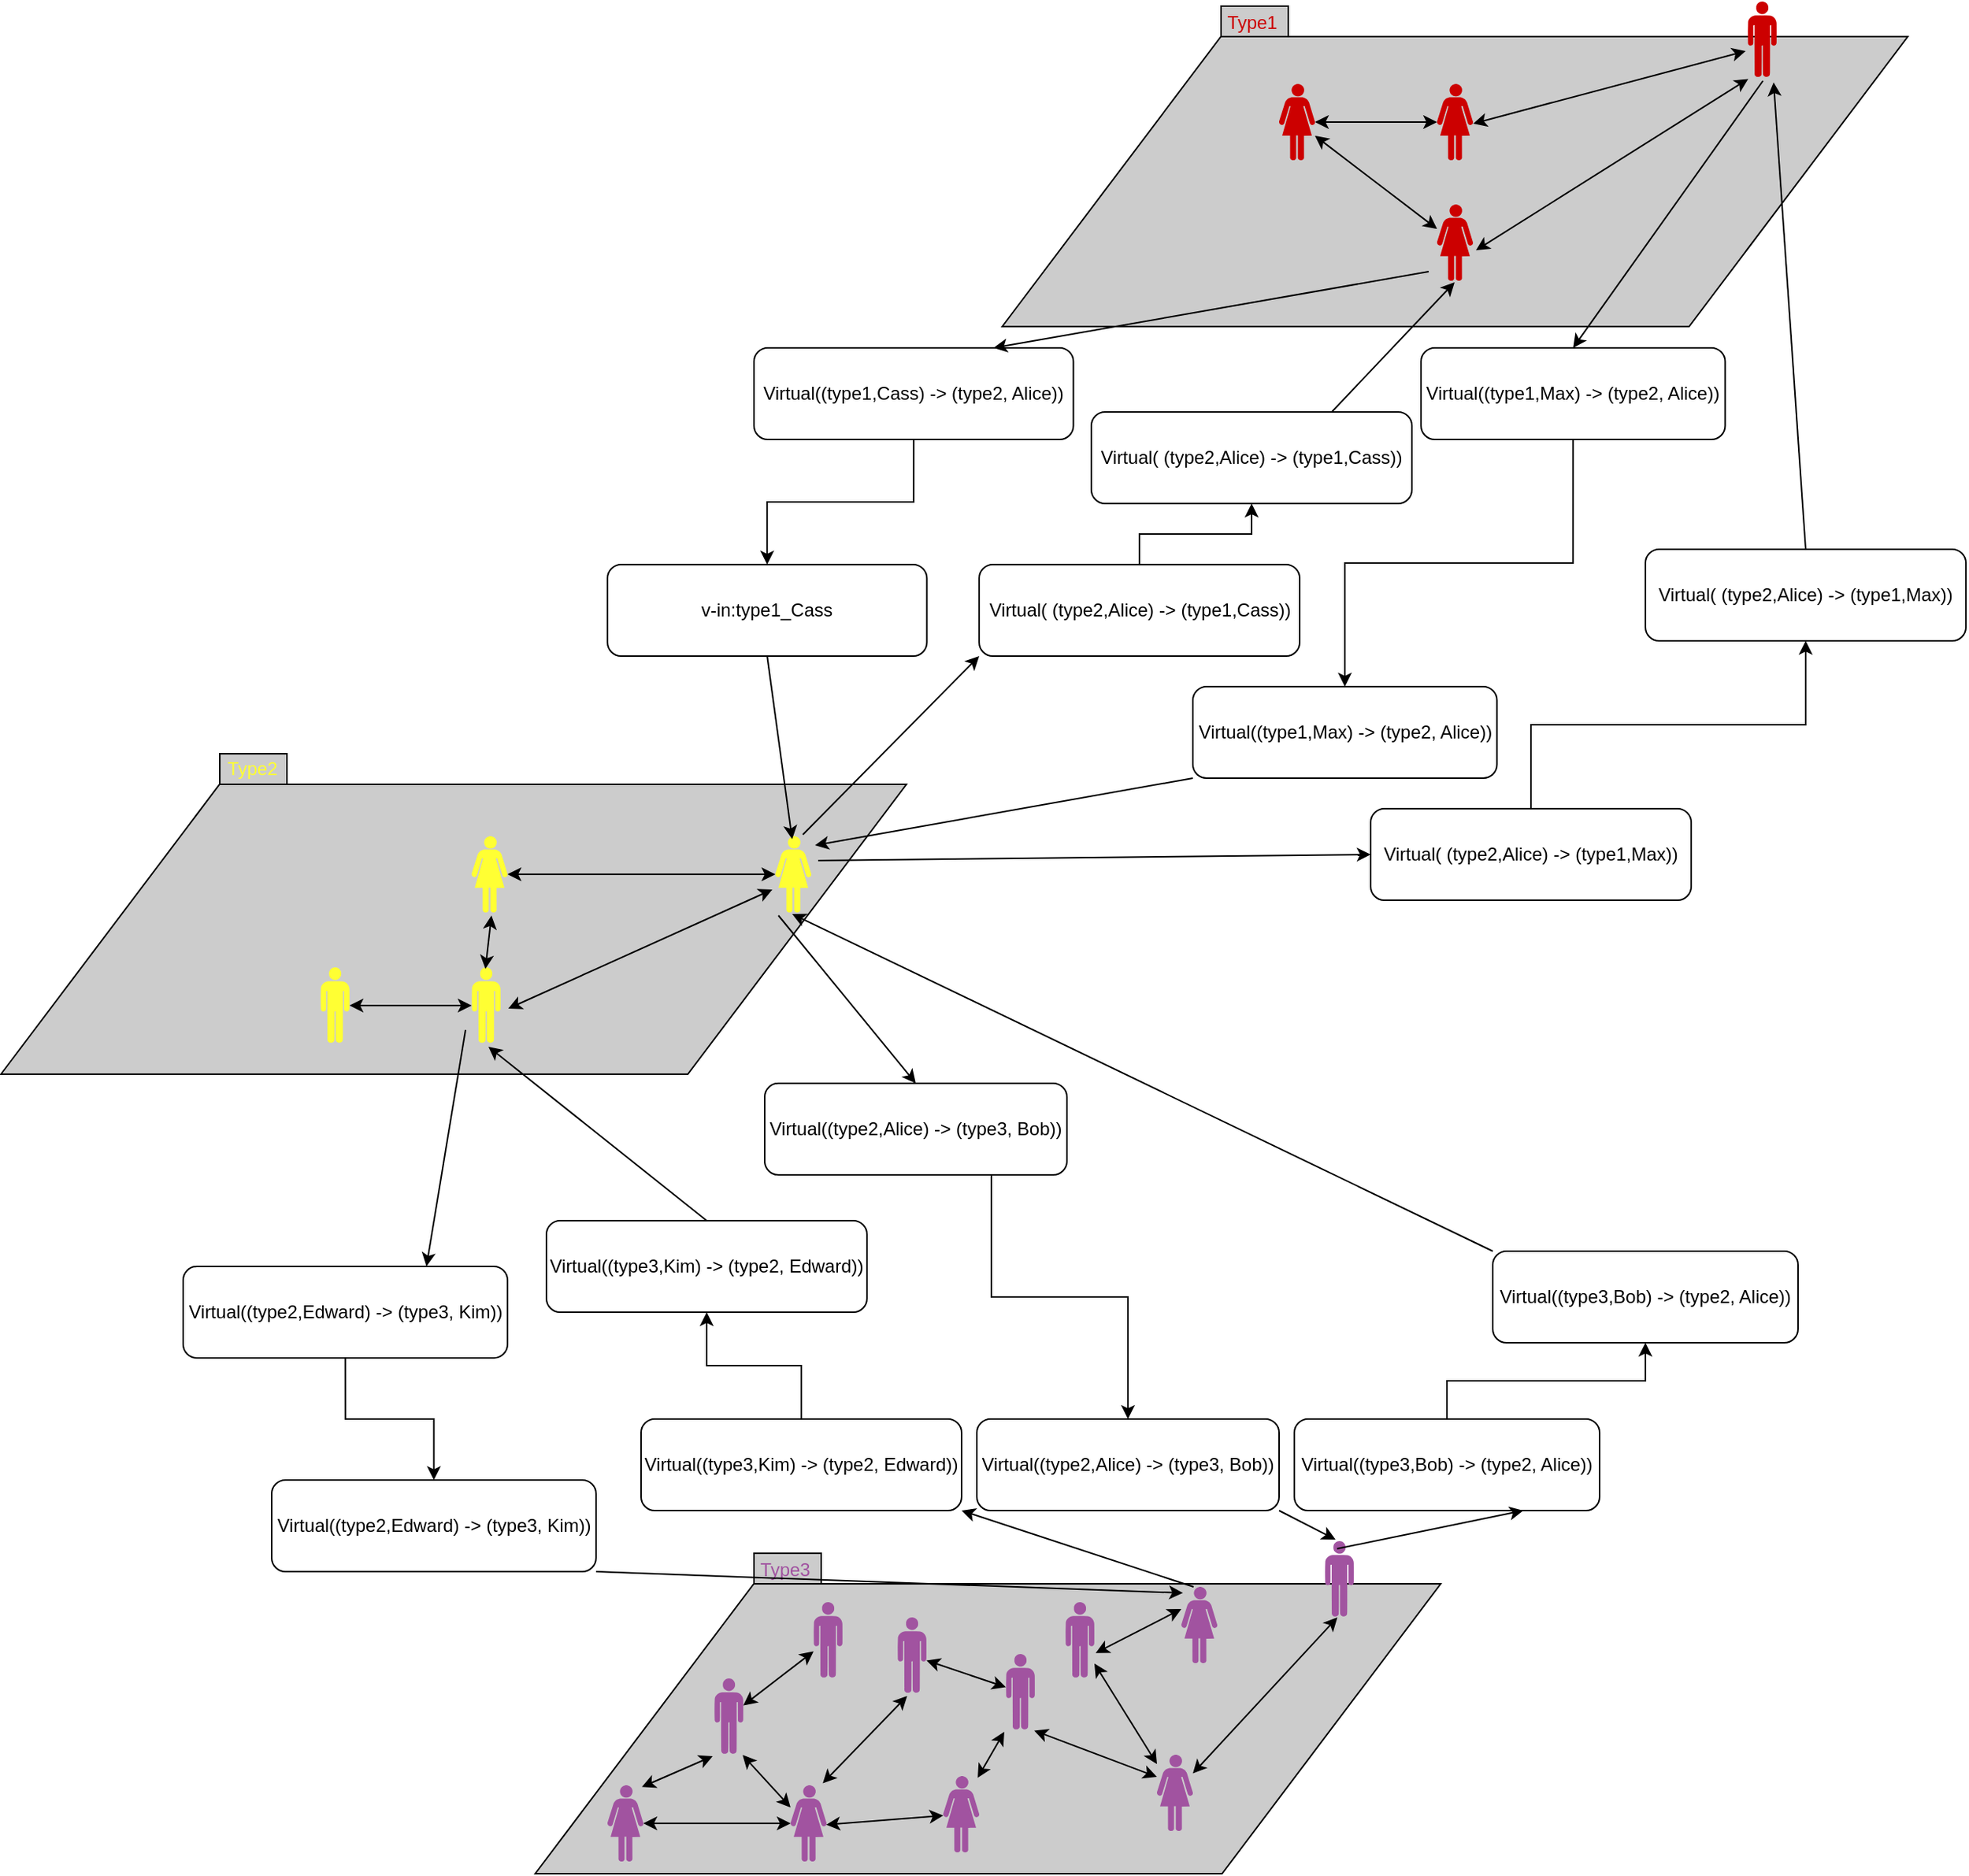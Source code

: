 <mxfile version="24.0.4" type="github">
  <diagram name="Page-1" id="jxV0WXQxOxZ3HEyjg4v9">
    <mxGraphModel dx="1647" dy="1015" grid="1" gridSize="10" guides="1" tooltips="1" connect="1" arrows="1" fold="1" page="1" pageScale="1" pageWidth="850" pageHeight="1100" math="0" shadow="0">
      <root>
        <mxCell id="0" />
        <mxCell id="1" parent="0" />
        <mxCell id="sVSSaImffYfLLvmF-h36-1" value="" style="shape=parallelogram;perimeter=parallelogramPerimeter;whiteSpace=wrap;html=1;fixedSize=1;size=143.25;fillColor=#000000;fillOpacity=20;" vertex="1" parent="1">
          <mxGeometry x="582.62" y="1768" width="593.25" height="190" as="geometry" />
        </mxCell>
        <mxCell id="sVSSaImffYfLLvmF-h36-2" value="" style="rounded=0;whiteSpace=wrap;html=1;fillColor=#000000;fillOpacity=20;" vertex="1" parent="1">
          <mxGeometry x="1032" y="734" width="44" height="20" as="geometry" />
        </mxCell>
        <mxCell id="sVSSaImffYfLLvmF-h36-3" value="" style="shape=parallelogram;perimeter=parallelogramPerimeter;whiteSpace=wrap;html=1;fixedSize=1;size=143.25;fillColor=#000000;fillOpacity=20;" vertex="1" parent="1">
          <mxGeometry x="232.62" y="1244" width="593.25" height="190" as="geometry" />
        </mxCell>
        <mxCell id="sVSSaImffYfLLvmF-h36-4" value="" style="shape=parallelogram;perimeter=parallelogramPerimeter;whiteSpace=wrap;html=1;fixedSize=1;size=143.25;fillColor=#000000;fillOpacity=20;" vertex="1" parent="1">
          <mxGeometry x="888.62" y="754" width="593.25" height="190" as="geometry" />
        </mxCell>
        <mxCell id="sVSSaImffYfLLvmF-h36-5" value="" style="rounded=0;orthogonalLoop=1;jettySize=auto;html=1;startArrow=classic;startFill=1;" edge="1" parent="1" source="sVSSaImffYfLLvmF-h36-6" target="sVSSaImffYfLLvmF-h36-15">
          <mxGeometry relative="1" as="geometry" />
        </mxCell>
        <mxCell id="sVSSaImffYfLLvmF-h36-6" value="" style="verticalLabelPosition=bottom;sketch=0;html=1;fillColor=#A153A0;verticalAlign=top;align=center;pointerEvents=1;shape=mxgraph.cisco_safe.design.actor_1;" vertex="1" parent="1">
          <mxGeometry x="630" y="1900" width="23.5" height="50" as="geometry" />
        </mxCell>
        <mxCell id="sVSSaImffYfLLvmF-h36-7" value="" style="rounded=0;orthogonalLoop=1;jettySize=auto;html=1;startArrow=classic;startFill=1;" edge="1" parent="1" source="sVSSaImffYfLLvmF-h36-8" target="sVSSaImffYfLLvmF-h36-14">
          <mxGeometry relative="1" as="geometry" />
        </mxCell>
        <mxCell id="sVSSaImffYfLLvmF-h36-8" value="" style="verticalLabelPosition=bottom;sketch=0;html=1;fillColor=#A153A0;verticalAlign=top;align=center;pointerEvents=1;shape=mxgraph.cisco_safe.design.actor_2;" vertex="1" parent="1">
          <mxGeometry x="700" y="1830" width="19" height="50" as="geometry" />
        </mxCell>
        <mxCell id="sVSSaImffYfLLvmF-h36-9" value="" style="verticalLabelPosition=bottom;sketch=0;html=1;fillColor=#A153A0;verticalAlign=top;align=center;pointerEvents=1;shape=mxgraph.cisco_safe.design.actor_2;" vertex="1" parent="1">
          <mxGeometry x="1100" y="1740" width="19" height="50" as="geometry" />
        </mxCell>
        <mxCell id="sVSSaImffYfLLvmF-h36-10" value="" style="verticalLabelPosition=bottom;sketch=0;html=1;fillColor=#CC0000;verticalAlign=top;align=center;pointerEvents=1;shape=mxgraph.cisco_safe.design.actor_2;" vertex="1" parent="1">
          <mxGeometry x="1377" y="731" width="19" height="50" as="geometry" />
        </mxCell>
        <mxCell id="sVSSaImffYfLLvmF-h36-11" value="" style="rounded=0;orthogonalLoop=1;jettySize=auto;html=1;startArrow=classic;startFill=1;" edge="1" parent="1" source="sVSSaImffYfLLvmF-h36-12" target="sVSSaImffYfLLvmF-h36-36">
          <mxGeometry relative="1" as="geometry" />
        </mxCell>
        <mxCell id="sVSSaImffYfLLvmF-h36-12" value="" style="verticalLabelPosition=bottom;sketch=0;html=1;fillColor=#FFFF33;verticalAlign=top;align=center;pointerEvents=1;shape=mxgraph.cisco_safe.design.actor_1;" vertex="1" parent="1">
          <mxGeometry x="740" y="1278" width="23.5" height="50" as="geometry" />
        </mxCell>
        <mxCell id="sVSSaImffYfLLvmF-h36-13" value="" style="endArrow=classic;html=1;rounded=0;exitX=0.959;exitY=0.023;exitDx=0;exitDy=0;exitPerimeter=0;entryX=-0.056;entryY=1.019;entryDx=0;entryDy=0;entryPerimeter=0;startArrow=classic;startFill=1;" edge="1" parent="1" source="sVSSaImffYfLLvmF-h36-6" target="sVSSaImffYfLLvmF-h36-8">
          <mxGeometry width="50" height="50" relative="1" as="geometry">
            <mxPoint x="566" y="1890" as="sourcePoint" />
            <mxPoint x="616" y="1840" as="targetPoint" />
          </mxGeometry>
        </mxCell>
        <mxCell id="sVSSaImffYfLLvmF-h36-14" value="" style="verticalLabelPosition=bottom;sketch=0;html=1;fillColor=#A153A0;verticalAlign=top;align=center;pointerEvents=1;shape=mxgraph.cisco_safe.design.actor_2;" vertex="1" parent="1">
          <mxGeometry x="765" y="1780" width="19" height="50" as="geometry" />
        </mxCell>
        <mxCell id="sVSSaImffYfLLvmF-h36-15" value="" style="verticalLabelPosition=bottom;sketch=0;html=1;fillColor=#A153A0;verticalAlign=top;align=center;pointerEvents=1;shape=mxgraph.cisco_safe.design.actor_1;" vertex="1" parent="1">
          <mxGeometry x="750" y="1900" width="23.5" height="50" as="geometry" />
        </mxCell>
        <mxCell id="sVSSaImffYfLLvmF-h36-16" value="" style="rounded=0;orthogonalLoop=1;jettySize=auto;html=1;startArrow=classic;startFill=1;exitX=0.977;exitY=1.004;exitDx=0;exitDy=0;exitPerimeter=0;entryX=-0.003;entryY=0.291;entryDx=0;entryDy=0;entryPerimeter=0;" edge="1" parent="1" source="sVSSaImffYfLLvmF-h36-8" target="sVSSaImffYfLLvmF-h36-15">
          <mxGeometry relative="1" as="geometry">
            <mxPoint x="650" y="1994" as="sourcePoint" />
            <mxPoint x="773" y="1986" as="targetPoint" />
          </mxGeometry>
        </mxCell>
        <mxCell id="sVSSaImffYfLLvmF-h36-17" value="" style="rounded=0;orthogonalLoop=1;jettySize=auto;html=1;startArrow=classic;startFill=1;entryX=0.993;entryY=0.517;entryDx=0;entryDy=0;entryPerimeter=0;" edge="1" parent="1" source="sVSSaImffYfLLvmF-h36-18" target="sVSSaImffYfLLvmF-h36-15">
          <mxGeometry relative="1" as="geometry" />
        </mxCell>
        <mxCell id="sVSSaImffYfLLvmF-h36-18" value="" style="verticalLabelPosition=bottom;sketch=0;html=1;fillColor=#A153A0;verticalAlign=top;align=center;pointerEvents=1;shape=mxgraph.cisco_safe.design.actor_1;" vertex="1" parent="1">
          <mxGeometry x="850" y="1894" width="23.5" height="50" as="geometry" />
        </mxCell>
        <mxCell id="sVSSaImffYfLLvmF-h36-19" value="" style="rounded=0;orthogonalLoop=1;jettySize=auto;html=1;startArrow=classic;startFill=1;" edge="1" parent="1" source="sVSSaImffYfLLvmF-h36-20" target="sVSSaImffYfLLvmF-h36-22">
          <mxGeometry relative="1" as="geometry" />
        </mxCell>
        <mxCell id="sVSSaImffYfLLvmF-h36-20" value="" style="verticalLabelPosition=bottom;sketch=0;html=1;fillColor=#A153A0;verticalAlign=top;align=center;pointerEvents=1;shape=mxgraph.cisco_safe.design.actor_2;" vertex="1" parent="1">
          <mxGeometry x="891" y="1814" width="19" height="50" as="geometry" />
        </mxCell>
        <mxCell id="sVSSaImffYfLLvmF-h36-21" value="" style="endArrow=classic;html=1;rounded=0;exitX=0.959;exitY=0.023;exitDx=0;exitDy=0;exitPerimeter=0;entryX=-0.056;entryY=1.019;entryDx=0;entryDy=0;entryPerimeter=0;startArrow=classic;startFill=1;" edge="1" parent="1" source="sVSSaImffYfLLvmF-h36-18" target="sVSSaImffYfLLvmF-h36-20">
          <mxGeometry width="50" height="50" relative="1" as="geometry">
            <mxPoint x="776" y="1850" as="sourcePoint" />
            <mxPoint x="826" y="1800" as="targetPoint" />
          </mxGeometry>
        </mxCell>
        <mxCell id="sVSSaImffYfLLvmF-h36-22" value="" style="verticalLabelPosition=bottom;sketch=0;html=1;fillColor=#A153A0;verticalAlign=top;align=center;pointerEvents=1;shape=mxgraph.cisco_safe.design.actor_2;" vertex="1" parent="1">
          <mxGeometry x="820" y="1790" width="19" height="50" as="geometry" />
        </mxCell>
        <mxCell id="sVSSaImffYfLLvmF-h36-23" value="" style="verticalLabelPosition=bottom;sketch=0;html=1;fillColor=#A153A0;verticalAlign=top;align=center;pointerEvents=1;shape=mxgraph.cisco_safe.design.actor_1;" vertex="1" parent="1">
          <mxGeometry x="990" y="1880" width="23.5" height="50" as="geometry" />
        </mxCell>
        <mxCell id="sVSSaImffYfLLvmF-h36-24" value="" style="rounded=0;orthogonalLoop=1;jettySize=auto;html=1;startArrow=classic;startFill=1;exitX=0.977;exitY=1.004;exitDx=0;exitDy=0;exitPerimeter=0;entryX=-0.003;entryY=0.291;entryDx=0;entryDy=0;entryPerimeter=0;" edge="1" parent="1" source="sVSSaImffYfLLvmF-h36-20" target="sVSSaImffYfLLvmF-h36-23">
          <mxGeometry relative="1" as="geometry">
            <mxPoint x="860" y="1954" as="sourcePoint" />
            <mxPoint x="983" y="1946" as="targetPoint" />
          </mxGeometry>
        </mxCell>
        <mxCell id="sVSSaImffYfLLvmF-h36-25" value="" style="rounded=0;orthogonalLoop=1;jettySize=auto;html=1;startArrow=classic;startFill=1;exitX=0.332;exitY=1.031;exitDx=0;exitDy=0;exitPerimeter=0;entryX=0.896;entryY=-0.026;entryDx=0;entryDy=0;entryPerimeter=0;" edge="1" parent="1" source="sVSSaImffYfLLvmF-h36-22" target="sVSSaImffYfLLvmF-h36-15">
          <mxGeometry relative="1" as="geometry">
            <mxPoint x="695" y="1940" as="sourcePoint" />
            <mxPoint x="773" y="1975" as="targetPoint" />
          </mxGeometry>
        </mxCell>
        <mxCell id="sVSSaImffYfLLvmF-h36-26" value="" style="rounded=0;orthogonalLoop=1;jettySize=auto;html=1;startArrow=classic;startFill=1;" edge="1" parent="1" source="sVSSaImffYfLLvmF-h36-27" target="sVSSaImffYfLLvmF-h36-23">
          <mxGeometry relative="1" as="geometry" />
        </mxCell>
        <mxCell id="sVSSaImffYfLLvmF-h36-27" value="" style="verticalLabelPosition=bottom;sketch=0;html=1;fillColor=#A153A0;verticalAlign=top;align=center;pointerEvents=1;shape=mxgraph.cisco_safe.design.actor_2;" vertex="1" parent="1">
          <mxGeometry x="930" y="1780" width="19" height="50" as="geometry" />
        </mxCell>
        <mxCell id="sVSSaImffYfLLvmF-h36-28" value="" style="verticalLabelPosition=bottom;sketch=0;html=1;fillColor=#A153A0;verticalAlign=top;align=center;pointerEvents=1;shape=mxgraph.cisco_safe.design.actor_1;" vertex="1" parent="1">
          <mxGeometry x="1006" y="1770" width="23.5" height="50" as="geometry" />
        </mxCell>
        <mxCell id="sVSSaImffYfLLvmF-h36-29" value="" style="rounded=0;orthogonalLoop=1;jettySize=auto;html=1;startArrow=classic;startFill=1;exitX=1.043;exitY=0.668;exitDx=0;exitDy=0;exitPerimeter=0;entryX=-0.003;entryY=0.291;entryDx=0;entryDy=0;entryPerimeter=0;" edge="1" parent="1" source="sVSSaImffYfLLvmF-h36-27" target="sVSSaImffYfLLvmF-h36-28">
          <mxGeometry relative="1" as="geometry">
            <mxPoint x="908.37" y="1884" as="sourcePoint" />
            <mxPoint x="1031.37" y="1876" as="targetPoint" />
          </mxGeometry>
        </mxCell>
        <mxCell id="sVSSaImffYfLLvmF-h36-30" value="" style="rounded=0;orthogonalLoop=1;jettySize=auto;html=1;startArrow=classic;startFill=1;" edge="1" parent="1" source="sVSSaImffYfLLvmF-h36-31" target="sVSSaImffYfLLvmF-h36-35">
          <mxGeometry relative="1" as="geometry" />
        </mxCell>
        <mxCell id="sVSSaImffYfLLvmF-h36-31" value="" style="verticalLabelPosition=bottom;sketch=0;html=1;fillColor=#FFFF33;verticalAlign=top;align=center;pointerEvents=1;shape=mxgraph.cisco_safe.design.actor_2;" vertex="1" parent="1">
          <mxGeometry x="541" y="1364" width="19" height="50" as="geometry" />
        </mxCell>
        <mxCell id="sVSSaImffYfLLvmF-h36-32" value="" style="rounded=0;orthogonalLoop=1;jettySize=auto;html=1;startArrow=classic;startFill=1;" edge="1" parent="1" source="sVSSaImffYfLLvmF-h36-33" target="sVSSaImffYfLLvmF-h36-46">
          <mxGeometry relative="1" as="geometry" />
        </mxCell>
        <mxCell id="sVSSaImffYfLLvmF-h36-33" value="" style="verticalLabelPosition=bottom;sketch=0;html=1;fillColor=#CC0000;verticalAlign=top;align=center;pointerEvents=1;shape=mxgraph.cisco_safe.design.actor_1;" vertex="1" parent="1">
          <mxGeometry x="1173.5" y="785" width="23.5" height="50" as="geometry" />
        </mxCell>
        <mxCell id="sVSSaImffYfLLvmF-h36-34" value="" style="rounded=0;orthogonalLoop=1;jettySize=auto;html=1;startArrow=classic;startFill=1;exitX=1.263;exitY=0.54;exitDx=0;exitDy=0;exitPerimeter=0;entryX=-0.085;entryY=0.7;entryDx=0;entryDy=0;entryPerimeter=0;" edge="1" parent="1" source="sVSSaImffYfLLvmF-h36-31" target="sVSSaImffYfLLvmF-h36-12">
          <mxGeometry relative="1" as="geometry">
            <mxPoint x="610" y="1557" as="sourcePoint" />
            <mxPoint x="666" y="1513" as="targetPoint" />
          </mxGeometry>
        </mxCell>
        <mxCell id="sVSSaImffYfLLvmF-h36-35" value="" style="verticalLabelPosition=bottom;sketch=0;html=1;fillColor=#FFFF33;verticalAlign=top;align=center;pointerEvents=1;shape=mxgraph.cisco_safe.design.actor_2;" vertex="1" parent="1">
          <mxGeometry x="442" y="1364" width="19" height="50" as="geometry" />
        </mxCell>
        <mxCell id="sVSSaImffYfLLvmF-h36-36" value="" style="verticalLabelPosition=bottom;sketch=0;html=1;fillColor=#FFFF33;verticalAlign=top;align=center;pointerEvents=1;shape=mxgraph.cisco_safe.design.actor_1;" vertex="1" parent="1">
          <mxGeometry x="541" y="1278" width="23.5" height="50" as="geometry" />
        </mxCell>
        <mxCell id="sVSSaImffYfLLvmF-h36-37" value="" style="rounded=0;orthogonalLoop=1;jettySize=auto;html=1;startArrow=classic;startFill=1;exitX=0.474;exitY=0.02;exitDx=0;exitDy=0;exitPerimeter=0;entryX=0.553;entryY=1.04;entryDx=0;entryDy=0;entryPerimeter=0;" edge="1" parent="1" source="sVSSaImffYfLLvmF-h36-31" target="sVSSaImffYfLLvmF-h36-36">
          <mxGeometry relative="1" as="geometry">
            <mxPoint x="551" y="1399" as="sourcePoint" />
            <mxPoint x="471" y="1399" as="targetPoint" />
          </mxGeometry>
        </mxCell>
        <mxCell id="sVSSaImffYfLLvmF-h36-38" value="&lt;font color=&quot;#cc0000&quot;&gt;Type1&lt;/font&gt;" style="text;html=1;align=center;verticalAlign=middle;resizable=0;points=[];autosize=1;strokeColor=none;fillColor=none;" vertex="1" parent="1">
          <mxGeometry x="1022" y="730" width="60" height="30" as="geometry" />
        </mxCell>
        <mxCell id="sVSSaImffYfLLvmF-h36-39" value="" style="rounded=0;whiteSpace=wrap;html=1;fillColor=#000000;fillOpacity=20;" vertex="1" parent="1">
          <mxGeometry x="376" y="1224" width="44" height="20" as="geometry" />
        </mxCell>
        <mxCell id="sVSSaImffYfLLvmF-h36-40" value="&lt;font color=&quot;#ffff33&quot;&gt;Type2&lt;/font&gt;" style="text;html=1;align=center;verticalAlign=middle;resizable=0;points=[];autosize=1;strokeColor=none;fillColor=none;" vertex="1" parent="1">
          <mxGeometry x="367" y="1219" width="60" height="30" as="geometry" />
        </mxCell>
        <mxCell id="sVSSaImffYfLLvmF-h36-41" value="" style="rounded=0;whiteSpace=wrap;html=1;fillColor=#000000;fillOpacity=20;" vertex="1" parent="1">
          <mxGeometry x="726" y="1748" width="44" height="20" as="geometry" />
        </mxCell>
        <mxCell id="sVSSaImffYfLLvmF-h36-42" value="&lt;font color=&quot;#a153a0&quot;&gt;Type3&lt;/font&gt;" style="text;html=1;align=center;verticalAlign=middle;resizable=0;points=[];autosize=1;strokeColor=none;fillColor=none;" vertex="1" parent="1">
          <mxGeometry x="716" y="1744" width="60" height="30" as="geometry" />
        </mxCell>
        <mxCell id="sVSSaImffYfLLvmF-h36-43" value="" style="rounded=0;orthogonalLoop=1;jettySize=auto;html=1;entryX=0.431;entryY=1;entryDx=0;entryDy=0;entryPerimeter=0;startArrow=classic;startFill=1;" edge="1" parent="1" source="sVSSaImffYfLLvmF-h36-23" target="sVSSaImffYfLLvmF-h36-9">
          <mxGeometry relative="1" as="geometry" />
        </mxCell>
        <mxCell id="sVSSaImffYfLLvmF-h36-44" value="" style="rounded=0;orthogonalLoop=1;jettySize=auto;html=1;startArrow=classic;startFill=1;entryX=1.009;entryY=0.52;entryDx=0;entryDy=0;entryPerimeter=0;exitX=-0.069;exitY=0.649;exitDx=0;exitDy=0;exitPerimeter=0;" edge="1" parent="1" source="sVSSaImffYfLLvmF-h36-10" target="sVSSaImffYfLLvmF-h36-33">
          <mxGeometry relative="1" as="geometry">
            <mxPoint x="1406" y="1079" as="sourcePoint" />
            <mxPoint x="1231" y="1079" as="targetPoint" />
          </mxGeometry>
        </mxCell>
        <mxCell id="sVSSaImffYfLLvmF-h36-45" value="" style="rounded=0;orthogonalLoop=1;jettySize=auto;html=1;startArrow=classic;startFill=1;" edge="1" parent="1" source="sVSSaImffYfLLvmF-h36-46" target="sVSSaImffYfLLvmF-h36-47">
          <mxGeometry relative="1" as="geometry" />
        </mxCell>
        <mxCell id="sVSSaImffYfLLvmF-h36-46" value="" style="verticalLabelPosition=bottom;sketch=0;html=1;fillColor=#CC0000;verticalAlign=top;align=center;pointerEvents=1;shape=mxgraph.cisco_safe.design.actor_1;" vertex="1" parent="1">
          <mxGeometry x="1070" y="785" width="23.5" height="50" as="geometry" />
        </mxCell>
        <mxCell id="sVSSaImffYfLLvmF-h36-47" value="" style="verticalLabelPosition=bottom;sketch=0;html=1;fillColor=#CC0000;verticalAlign=top;align=center;pointerEvents=1;shape=mxgraph.cisco_safe.design.actor_1;" vertex="1" parent="1">
          <mxGeometry x="1173.5" y="864" width="23.5" height="50" as="geometry" />
        </mxCell>
        <mxCell id="sVSSaImffYfLLvmF-h36-48" value="" style="rounded=0;orthogonalLoop=1;jettySize=auto;html=1;startArrow=classic;startFill=1;entryX=1.083;entryY=0.601;entryDx=0;entryDy=0;entryPerimeter=0;exitX=0.022;exitY=1.014;exitDx=0;exitDy=0;exitPerimeter=0;" edge="1" parent="1" source="sVSSaImffYfLLvmF-h36-10" target="sVSSaImffYfLLvmF-h36-47">
          <mxGeometry relative="1" as="geometry">
            <mxPoint x="1103" y="829" as="sourcePoint" />
            <mxPoint x="1184" y="890" as="targetPoint" />
          </mxGeometry>
        </mxCell>
        <mxCell id="sVSSaImffYfLLvmF-h36-49" style="edgeStyle=orthogonalEdgeStyle;rounded=0;orthogonalLoop=1;jettySize=auto;html=1;exitX=0.5;exitY=0;exitDx=0;exitDy=0;entryX=0.5;entryY=1;entryDx=0;entryDy=0;" edge="1" parent="1" source="sVSSaImffYfLLvmF-h36-50" target="sVSSaImffYfLLvmF-h36-74">
          <mxGeometry relative="1" as="geometry" />
        </mxCell>
        <mxCell id="sVSSaImffYfLLvmF-h36-50" value="Virtual((type3,Bob) -&amp;gt; (type2, Alice))" style="rounded=1;whiteSpace=wrap;html=1;" vertex="1" parent="1">
          <mxGeometry x="1080" y="1660" width="200" height="60" as="geometry" />
        </mxCell>
        <mxCell id="sVSSaImffYfLLvmF-h36-51" style="rounded=0;orthogonalLoop=1;jettySize=auto;html=1;exitX=0;exitY=0;exitDx=0;exitDy=0;entryX=0.468;entryY=1.02;entryDx=0;entryDy=0;entryPerimeter=0;" edge="1" parent="1" source="sVSSaImffYfLLvmF-h36-74" target="sVSSaImffYfLLvmF-h36-12">
          <mxGeometry relative="1" as="geometry">
            <mxPoint x="860" y="1338" as="sourcePoint" />
          </mxGeometry>
        </mxCell>
        <mxCell id="sVSSaImffYfLLvmF-h36-52" style="rounded=0;orthogonalLoop=1;jettySize=auto;html=1;entryX=0.579;entryY=1.04;entryDx=0;entryDy=0;entryPerimeter=0;exitX=0.5;exitY=0;exitDx=0;exitDy=0;" edge="1" parent="1" source="sVSSaImffYfLLvmF-h36-77" target="sVSSaImffYfLLvmF-h36-31">
          <mxGeometry relative="1" as="geometry" />
        </mxCell>
        <mxCell id="sVSSaImffYfLLvmF-h36-53" style="rounded=0;orthogonalLoop=1;jettySize=auto;html=1;exitX=1;exitY=1;exitDx=0;exitDy=0;entryX=0.34;entryY=0;entryDx=0;entryDy=0;entryPerimeter=0;endArrow=none;endFill=0;startArrow=classic;startFill=1;" edge="1" parent="1" source="sVSSaImffYfLLvmF-h36-66" target="sVSSaImffYfLLvmF-h36-28">
          <mxGeometry relative="1" as="geometry" />
        </mxCell>
        <mxCell id="sVSSaImffYfLLvmF-h36-54" style="rounded=0;orthogonalLoop=1;jettySize=auto;html=1;exitX=0.75;exitY=1;exitDx=0;exitDy=0;entryX=0.421;entryY=0.1;entryDx=0;entryDy=0;entryPerimeter=0;endArrow=none;endFill=0;startArrow=classic;startFill=1;" edge="1" parent="1" source="sVSSaImffYfLLvmF-h36-50" target="sVSSaImffYfLLvmF-h36-9">
          <mxGeometry relative="1" as="geometry" />
        </mxCell>
        <mxCell id="sVSSaImffYfLLvmF-h36-55" value="Virtual((type2,Alice) -&amp;gt; (type3, Bob))" style="rounded=1;whiteSpace=wrap;html=1;" vertex="1" parent="1">
          <mxGeometry x="872" y="1660" width="198" height="60" as="geometry" />
        </mxCell>
        <mxCell id="sVSSaImffYfLLvmF-h36-56" style="rounded=0;orthogonalLoop=1;jettySize=auto;html=1;exitX=1;exitY=1;exitDx=0;exitDy=0;entryX=0.043;entryY=0.08;entryDx=0;entryDy=0;entryPerimeter=0;endArrow=classic;endFill=1;startArrow=none;startFill=0;" edge="1" parent="1" source="sVSSaImffYfLLvmF-h36-79" target="sVSSaImffYfLLvmF-h36-28">
          <mxGeometry relative="1" as="geometry">
            <mxPoint x="1092" y="1730" as="sourcePoint" />
            <mxPoint x="1032" y="1764" as="targetPoint" />
          </mxGeometry>
        </mxCell>
        <mxCell id="sVSSaImffYfLLvmF-h36-57" style="rounded=0;orthogonalLoop=1;jettySize=auto;html=1;exitX=1;exitY=1;exitDx=0;exitDy=0;entryX=0.368;entryY=-0.02;entryDx=0;entryDy=0;entryPerimeter=0;endArrow=classic;endFill=1;startArrow=none;startFill=0;" edge="1" parent="1" source="sVSSaImffYfLLvmF-h36-55" target="sVSSaImffYfLLvmF-h36-9">
          <mxGeometry relative="1" as="geometry">
            <mxPoint x="1157" y="1730" as="sourcePoint" />
            <mxPoint x="1118" y="1755" as="targetPoint" />
          </mxGeometry>
        </mxCell>
        <mxCell id="sVSSaImffYfLLvmF-h36-58" style="rounded=0;orthogonalLoop=1;jettySize=auto;html=1;exitX=-0.211;exitY=0.82;exitDx=0;exitDy=0;entryX=0.75;entryY=0;entryDx=0;entryDy=0;endArrow=classic;endFill=1;startArrow=none;startFill=0;exitPerimeter=0;" edge="1" parent="1" source="sVSSaImffYfLLvmF-h36-31" target="sVSSaImffYfLLvmF-h36-67">
          <mxGeometry relative="1" as="geometry">
            <mxPoint x="892" y="1730" as="sourcePoint" />
            <mxPoint x="1025" y="1764" as="targetPoint" />
          </mxGeometry>
        </mxCell>
        <mxCell id="sVSSaImffYfLLvmF-h36-59" style="rounded=0;orthogonalLoop=1;jettySize=auto;html=1;exitX=0.085;exitY=1.04;exitDx=0;exitDy=0;entryX=0.5;entryY=0;entryDx=0;entryDy=0;endArrow=classic;endFill=1;startArrow=none;startFill=0;exitPerimeter=0;" edge="1" parent="1" source="sVSSaImffYfLLvmF-h36-12" target="sVSSaImffYfLLvmF-h36-76">
          <mxGeometry relative="1" as="geometry">
            <mxPoint x="906" y="1639" as="sourcePoint" />
            <mxPoint x="892" y="1670" as="targetPoint" />
          </mxGeometry>
        </mxCell>
        <mxCell id="sVSSaImffYfLLvmF-h36-88" style="edgeStyle=orthogonalEdgeStyle;rounded=0;orthogonalLoop=1;jettySize=auto;html=1;exitX=0.5;exitY=0;exitDx=0;exitDy=0;" edge="1" parent="1" source="sVSSaImffYfLLvmF-h36-60" target="sVSSaImffYfLLvmF-h36-84">
          <mxGeometry relative="1" as="geometry" />
        </mxCell>
        <mxCell id="sVSSaImffYfLLvmF-h36-60" value="Virtual( (type2,Alice) -&amp;gt; (type1,Max))" style="rounded=1;whiteSpace=wrap;html=1;" vertex="1" parent="1">
          <mxGeometry x="1130" y="1260" width="210" height="60" as="geometry" />
        </mxCell>
        <mxCell id="sVSSaImffYfLLvmF-h36-87" style="edgeStyle=orthogonalEdgeStyle;rounded=0;orthogonalLoop=1;jettySize=auto;html=1;exitX=0.5;exitY=1;exitDx=0;exitDy=0;" edge="1" parent="1" source="sVSSaImffYfLLvmF-h36-61" target="sVSSaImffYfLLvmF-h36-83">
          <mxGeometry relative="1" as="geometry" />
        </mxCell>
        <mxCell id="sVSSaImffYfLLvmF-h36-61" value="Virtual((type1,Max) -&amp;gt; (type2, Alice))" style="rounded=1;whiteSpace=wrap;html=1;" vertex="1" parent="1">
          <mxGeometry x="1163" y="958" width="199.24" height="60" as="geometry" />
        </mxCell>
        <mxCell id="sVSSaImffYfLLvmF-h36-62" style="rounded=0;orthogonalLoop=1;jettySize=auto;html=1;exitX=0.5;exitY=0;exitDx=0;exitDy=0;entryX=0.895;entryY=1.06;entryDx=0;entryDy=0;entryPerimeter=0;" edge="1" parent="1" source="sVSSaImffYfLLvmF-h36-84" target="sVSSaImffYfLLvmF-h36-10">
          <mxGeometry relative="1" as="geometry" />
        </mxCell>
        <mxCell id="sVSSaImffYfLLvmF-h36-63" style="rounded=0;orthogonalLoop=1;jettySize=auto;html=1;exitX=0;exitY=1;exitDx=0;exitDy=0;entryX=1.106;entryY=0.12;entryDx=0;entryDy=0;entryPerimeter=0;" edge="1" parent="1" source="sVSSaImffYfLLvmF-h36-83" target="sVSSaImffYfLLvmF-h36-12">
          <mxGeometry relative="1" as="geometry" />
        </mxCell>
        <mxCell id="sVSSaImffYfLLvmF-h36-64" style="rounded=0;orthogonalLoop=1;jettySize=auto;html=1;exitX=1.191;exitY=0.32;exitDx=0;exitDy=0;entryX=0;entryY=0.5;entryDx=0;entryDy=0;exitPerimeter=0;" edge="1" parent="1" source="sVSSaImffYfLLvmF-h36-12" target="sVSSaImffYfLLvmF-h36-60">
          <mxGeometry relative="1" as="geometry">
            <mxPoint x="775" y="1148" as="sourcePoint" />
            <mxPoint x="748" y="974" as="targetPoint" />
          </mxGeometry>
        </mxCell>
        <mxCell id="sVSSaImffYfLLvmF-h36-65" style="rounded=0;orthogonalLoop=1;jettySize=auto;html=1;exitX=0.526;exitY=1.04;exitDx=0;exitDy=0;entryX=0.5;entryY=0;entryDx=0;entryDy=0;exitPerimeter=0;" edge="1" parent="1" source="sVSSaImffYfLLvmF-h36-10" target="sVSSaImffYfLLvmF-h36-61">
          <mxGeometry relative="1" as="geometry">
            <mxPoint x="1231" y="1028" as="sourcePoint" />
            <mxPoint x="1413" y="1109" as="targetPoint" />
          </mxGeometry>
        </mxCell>
        <mxCell id="sVSSaImffYfLLvmF-h36-78" style="edgeStyle=orthogonalEdgeStyle;rounded=0;orthogonalLoop=1;jettySize=auto;html=1;exitX=0.5;exitY=0;exitDx=0;exitDy=0;" edge="1" parent="1" source="sVSSaImffYfLLvmF-h36-66" target="sVSSaImffYfLLvmF-h36-77">
          <mxGeometry relative="1" as="geometry" />
        </mxCell>
        <mxCell id="sVSSaImffYfLLvmF-h36-66" value="Virtual((type3,Kim) -&amp;gt; (type2, Edward))" style="rounded=1;whiteSpace=wrap;html=1;" vertex="1" parent="1">
          <mxGeometry x="652" y="1660" width="210" height="60" as="geometry" />
        </mxCell>
        <mxCell id="sVSSaImffYfLLvmF-h36-80" style="edgeStyle=orthogonalEdgeStyle;rounded=0;orthogonalLoop=1;jettySize=auto;html=1;exitX=0.5;exitY=1;exitDx=0;exitDy=0;" edge="1" parent="1" source="sVSSaImffYfLLvmF-h36-67" target="sVSSaImffYfLLvmF-h36-79">
          <mxGeometry relative="1" as="geometry" />
        </mxCell>
        <mxCell id="sVSSaImffYfLLvmF-h36-67" value="Virtual((type2,Edward) -&amp;gt; (type3, Kim))" style="rounded=1;whiteSpace=wrap;html=1;" vertex="1" parent="1">
          <mxGeometry x="352" y="1560" width="212.5" height="60" as="geometry" />
        </mxCell>
        <mxCell id="sVSSaImffYfLLvmF-h36-86" style="edgeStyle=orthogonalEdgeStyle;rounded=0;orthogonalLoop=1;jettySize=auto;html=1;exitX=0.5;exitY=0;exitDx=0;exitDy=0;entryX=0.5;entryY=1;entryDx=0;entryDy=0;" edge="1" parent="1" source="sVSSaImffYfLLvmF-h36-68" target="sVSSaImffYfLLvmF-h36-82">
          <mxGeometry relative="1" as="geometry" />
        </mxCell>
        <mxCell id="sVSSaImffYfLLvmF-h36-68" value="Virtual( (type2,Alice) -&amp;gt; (type1,Cass))" style="rounded=1;whiteSpace=wrap;html=1;" vertex="1" parent="1">
          <mxGeometry x="873.5" y="1100" width="210" height="60" as="geometry" />
        </mxCell>
        <mxCell id="sVSSaImffYfLLvmF-h36-85" style="edgeStyle=orthogonalEdgeStyle;rounded=0;orthogonalLoop=1;jettySize=auto;html=1;exitX=0.5;exitY=1;exitDx=0;exitDy=0;" edge="1" parent="1" source="sVSSaImffYfLLvmF-h36-69" target="sVSSaImffYfLLvmF-h36-81">
          <mxGeometry relative="1" as="geometry" />
        </mxCell>
        <mxCell id="sVSSaImffYfLLvmF-h36-69" value="Virtual((type1,Cass) -&amp;gt; (type2, Alice))" style="rounded=1;whiteSpace=wrap;html=1;" vertex="1" parent="1">
          <mxGeometry x="726" y="958" width="209.24" height="60" as="geometry" />
        </mxCell>
        <mxCell id="sVSSaImffYfLLvmF-h36-70" style="rounded=0;orthogonalLoop=1;jettySize=auto;html=1;exitX=0.766;exitY=-0.02;exitDx=0;exitDy=0;entryX=0;entryY=1;entryDx=0;entryDy=0;exitPerimeter=0;" edge="1" parent="1" source="sVSSaImffYfLLvmF-h36-12" target="sVSSaImffYfLLvmF-h36-68">
          <mxGeometry relative="1" as="geometry">
            <mxPoint x="766" y="1285" as="sourcePoint" />
            <mxPoint x="842" y="1208" as="targetPoint" />
          </mxGeometry>
        </mxCell>
        <mxCell id="sVSSaImffYfLLvmF-h36-71" style="rounded=0;orthogonalLoop=1;jettySize=auto;html=1;exitX=0.75;exitY=0;exitDx=0;exitDy=0;entryX=0.489;entryY=1.02;entryDx=0;entryDy=0;entryPerimeter=0;" edge="1" parent="1" source="sVSSaImffYfLLvmF-h36-82" target="sVSSaImffYfLLvmF-h36-47">
          <mxGeometry relative="1" as="geometry">
            <mxPoint x="1406" y="1107" as="sourcePoint" />
            <mxPoint x="1146" y="1032" as="targetPoint" />
          </mxGeometry>
        </mxCell>
        <mxCell id="sVSSaImffYfLLvmF-h36-72" style="rounded=0;orthogonalLoop=1;jettySize=auto;html=1;exitX=-0.234;exitY=0.88;exitDx=0;exitDy=0;entryX=0.75;entryY=0;entryDx=0;entryDy=0;exitPerimeter=0;" edge="1" parent="1" source="sVSSaImffYfLLvmF-h36-47" target="sVSSaImffYfLLvmF-h36-69">
          <mxGeometry relative="1" as="geometry">
            <mxPoint x="1397" y="793" as="sourcePoint" />
            <mxPoint x="1273" y="968" as="targetPoint" />
          </mxGeometry>
        </mxCell>
        <mxCell id="sVSSaImffYfLLvmF-h36-73" style="rounded=0;orthogonalLoop=1;jettySize=auto;html=1;exitX=0.5;exitY=1;exitDx=0;exitDy=0;entryX=0.468;entryY=0.04;entryDx=0;entryDy=0;entryPerimeter=0;" edge="1" parent="1" source="sVSSaImffYfLLvmF-h36-81" target="sVSSaImffYfLLvmF-h36-12">
          <mxGeometry relative="1" as="geometry">
            <mxPoint x="522" y="1098" as="sourcePoint" />
            <mxPoint x="226" y="1148" as="targetPoint" />
          </mxGeometry>
        </mxCell>
        <mxCell id="sVSSaImffYfLLvmF-h36-74" value="Virtual((type3,Bob) -&amp;gt; (type2, Alice))" style="rounded=1;whiteSpace=wrap;html=1;" vertex="1" parent="1">
          <mxGeometry x="1210" y="1550" width="200" height="60" as="geometry" />
        </mxCell>
        <mxCell id="sVSSaImffYfLLvmF-h36-75" style="edgeStyle=orthogonalEdgeStyle;rounded=0;orthogonalLoop=1;jettySize=auto;html=1;exitX=0.75;exitY=1;exitDx=0;exitDy=0;" edge="1" parent="1" source="sVSSaImffYfLLvmF-h36-76" target="sVSSaImffYfLLvmF-h36-55">
          <mxGeometry relative="1" as="geometry" />
        </mxCell>
        <mxCell id="sVSSaImffYfLLvmF-h36-76" value="Virtual((type2,Alice) -&amp;gt; (type3, Bob))" style="rounded=1;whiteSpace=wrap;html=1;" vertex="1" parent="1">
          <mxGeometry x="733" y="1440" width="198" height="60" as="geometry" />
        </mxCell>
        <mxCell id="sVSSaImffYfLLvmF-h36-77" value="Virtual((type3,Kim) -&amp;gt; (type2, Edward))" style="rounded=1;whiteSpace=wrap;html=1;" vertex="1" parent="1">
          <mxGeometry x="590" y="1530" width="210" height="60" as="geometry" />
        </mxCell>
        <mxCell id="sVSSaImffYfLLvmF-h36-79" value="Virtual((type2,Edward) -&amp;gt; (type3, Kim))" style="rounded=1;whiteSpace=wrap;html=1;" vertex="1" parent="1">
          <mxGeometry x="410" y="1700" width="212.5" height="60" as="geometry" />
        </mxCell>
        <mxCell id="sVSSaImffYfLLvmF-h36-81" value="v-in:type1_Cass" style="rounded=1;whiteSpace=wrap;html=1;" vertex="1" parent="1">
          <mxGeometry x="630" y="1100" width="209.24" height="60" as="geometry" />
        </mxCell>
        <mxCell id="sVSSaImffYfLLvmF-h36-82" value="Virtual( (type2,Alice) -&amp;gt; (type1,Cass))" style="rounded=1;whiteSpace=wrap;html=1;" vertex="1" parent="1">
          <mxGeometry x="947" y="1000" width="210" height="60" as="geometry" />
        </mxCell>
        <mxCell id="sVSSaImffYfLLvmF-h36-83" value="Virtual((type1,Max) -&amp;gt; (type2, Alice))" style="rounded=1;whiteSpace=wrap;html=1;" vertex="1" parent="1">
          <mxGeometry x="1013.5" y="1180" width="199.24" height="60" as="geometry" />
        </mxCell>
        <mxCell id="sVSSaImffYfLLvmF-h36-84" value="Virtual( (type2,Alice) -&amp;gt; (type1,Max))" style="rounded=1;whiteSpace=wrap;html=1;" vertex="1" parent="1">
          <mxGeometry x="1310" y="1090" width="210" height="60" as="geometry" />
        </mxCell>
      </root>
    </mxGraphModel>
  </diagram>
</mxfile>
